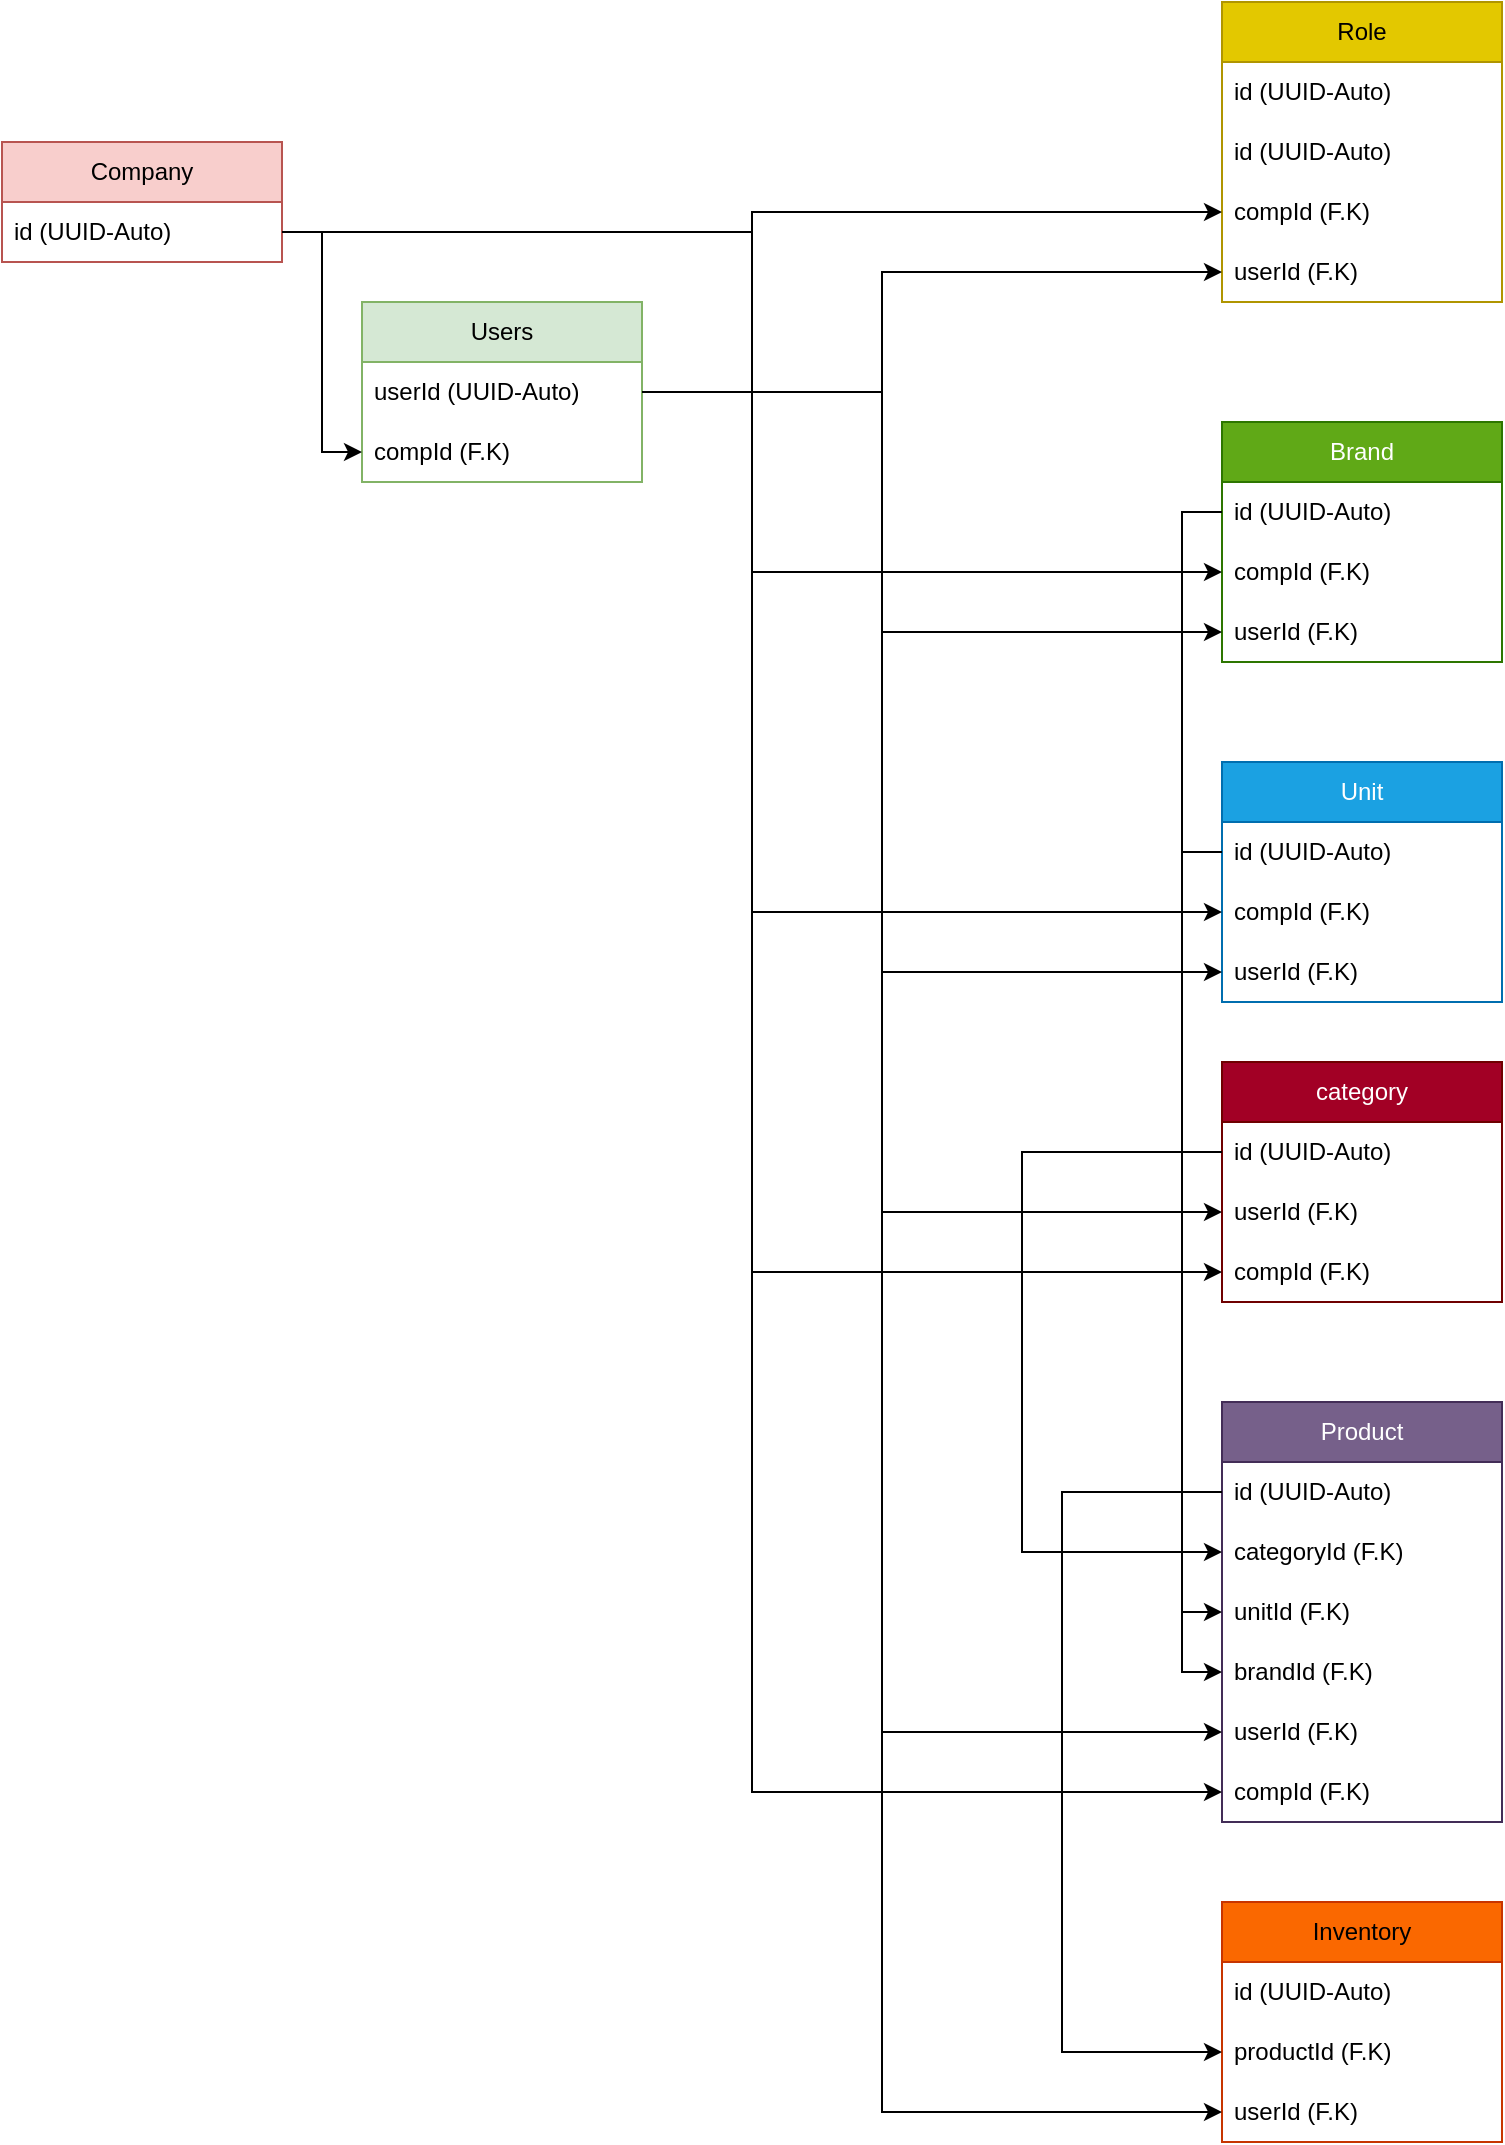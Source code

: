 <mxfile version="24.0.4" type="device">
  <diagram name="Page-1" id="qmxaoxOgT4L0kTqnZIgb">
    <mxGraphModel dx="591" dy="1442" grid="1" gridSize="10" guides="1" tooltips="1" connect="1" arrows="1" fold="1" page="1" pageScale="1" pageWidth="850" pageHeight="1100" math="0" shadow="0">
      <root>
        <mxCell id="0" />
        <mxCell id="1" parent="0" />
        <mxCell id="vEruC9I1AifXMa1CUuBE-1" value="Company" style="swimlane;fontStyle=0;childLayout=stackLayout;horizontal=1;startSize=30;horizontalStack=0;resizeParent=1;resizeParentMax=0;resizeLast=0;collapsible=1;marginBottom=0;whiteSpace=wrap;html=1;fillColor=#f8cecc;strokeColor=#b85450;" vertex="1" parent="1">
          <mxGeometry x="40" y="40" width="140" height="60" as="geometry" />
        </mxCell>
        <mxCell id="vEruC9I1AifXMa1CUuBE-2" value="id (UUID-Auto)" style="text;strokeColor=none;fillColor=none;align=left;verticalAlign=middle;spacingLeft=4;spacingRight=4;overflow=hidden;points=[[0,0.5],[1,0.5]];portConstraint=eastwest;rotatable=0;whiteSpace=wrap;html=1;" vertex="1" parent="vEruC9I1AifXMa1CUuBE-1">
          <mxGeometry y="30" width="140" height="30" as="geometry" />
        </mxCell>
        <mxCell id="vEruC9I1AifXMa1CUuBE-5" value="Users" style="swimlane;fontStyle=0;childLayout=stackLayout;horizontal=1;startSize=30;horizontalStack=0;resizeParent=1;resizeParentMax=0;resizeLast=0;collapsible=1;marginBottom=0;whiteSpace=wrap;html=1;fillColor=#d5e8d4;strokeColor=#82b366;" vertex="1" parent="1">
          <mxGeometry x="220" y="120" width="140" height="90" as="geometry" />
        </mxCell>
        <mxCell id="vEruC9I1AifXMa1CUuBE-6" value="userId (UUID-Auto)" style="text;strokeColor=none;fillColor=none;align=left;verticalAlign=middle;spacingLeft=4;spacingRight=4;overflow=hidden;points=[[0,0.5],[1,0.5]];portConstraint=eastwest;rotatable=0;whiteSpace=wrap;html=1;" vertex="1" parent="vEruC9I1AifXMa1CUuBE-5">
          <mxGeometry y="30" width="140" height="30" as="geometry" />
        </mxCell>
        <mxCell id="vEruC9I1AifXMa1CUuBE-33" value="compId (F.K)" style="text;strokeColor=none;fillColor=none;align=left;verticalAlign=middle;spacingLeft=4;spacingRight=4;overflow=hidden;points=[[0,0.5],[1,0.5]];portConstraint=eastwest;rotatable=0;whiteSpace=wrap;html=1;" vertex="1" parent="vEruC9I1AifXMa1CUuBE-5">
          <mxGeometry y="60" width="140" height="30" as="geometry" />
        </mxCell>
        <mxCell id="vEruC9I1AifXMa1CUuBE-9" value="category" style="swimlane;fontStyle=0;childLayout=stackLayout;horizontal=1;startSize=30;horizontalStack=0;resizeParent=1;resizeParentMax=0;resizeLast=0;collapsible=1;marginBottom=0;whiteSpace=wrap;html=1;fillColor=#a20025;strokeColor=#6F0000;fontColor=#ffffff;" vertex="1" parent="1">
          <mxGeometry x="650" y="500" width="140" height="120" as="geometry" />
        </mxCell>
        <mxCell id="vEruC9I1AifXMa1CUuBE-10" value="id (UUID-Auto)" style="text;strokeColor=none;fillColor=none;align=left;verticalAlign=middle;spacingLeft=4;spacingRight=4;overflow=hidden;points=[[0,0.5],[1,0.5]];portConstraint=eastwest;rotatable=0;whiteSpace=wrap;html=1;" vertex="1" parent="vEruC9I1AifXMa1CUuBE-9">
          <mxGeometry y="30" width="140" height="30" as="geometry" />
        </mxCell>
        <mxCell id="vEruC9I1AifXMa1CUuBE-49" value="userId (F.K)" style="text;strokeColor=none;fillColor=none;align=left;verticalAlign=middle;spacingLeft=4;spacingRight=4;overflow=hidden;points=[[0,0.5],[1,0.5]];portConstraint=eastwest;rotatable=0;whiteSpace=wrap;html=1;" vertex="1" parent="vEruC9I1AifXMa1CUuBE-9">
          <mxGeometry y="60" width="140" height="30" as="geometry" />
        </mxCell>
        <mxCell id="vEruC9I1AifXMa1CUuBE-32" value="compId (F.K)" style="text;strokeColor=none;fillColor=none;align=left;verticalAlign=middle;spacingLeft=4;spacingRight=4;overflow=hidden;points=[[0,0.5],[1,0.5]];portConstraint=eastwest;rotatable=0;whiteSpace=wrap;html=1;" vertex="1" parent="vEruC9I1AifXMa1CUuBE-9">
          <mxGeometry y="90" width="140" height="30" as="geometry" />
        </mxCell>
        <mxCell id="vEruC9I1AifXMa1CUuBE-13" value="Unit" style="swimlane;fontStyle=0;childLayout=stackLayout;horizontal=1;startSize=30;horizontalStack=0;resizeParent=1;resizeParentMax=0;resizeLast=0;collapsible=1;marginBottom=0;whiteSpace=wrap;html=1;fillColor=#1ba1e2;fontColor=#ffffff;strokeColor=#006EAF;" vertex="1" parent="1">
          <mxGeometry x="650" y="350" width="140" height="120" as="geometry" />
        </mxCell>
        <mxCell id="vEruC9I1AifXMa1CUuBE-14" value="id (UUID-Auto)" style="text;strokeColor=none;fillColor=none;align=left;verticalAlign=middle;spacingLeft=4;spacingRight=4;overflow=hidden;points=[[0,0.5],[1,0.5]];portConstraint=eastwest;rotatable=0;whiteSpace=wrap;html=1;" vertex="1" parent="vEruC9I1AifXMa1CUuBE-13">
          <mxGeometry y="30" width="140" height="30" as="geometry" />
        </mxCell>
        <mxCell id="vEruC9I1AifXMa1CUuBE-34" value="compId (F.K)" style="text;strokeColor=none;fillColor=none;align=left;verticalAlign=middle;spacingLeft=4;spacingRight=4;overflow=hidden;points=[[0,0.5],[1,0.5]];portConstraint=eastwest;rotatable=0;whiteSpace=wrap;html=1;" vertex="1" parent="vEruC9I1AifXMa1CUuBE-13">
          <mxGeometry y="60" width="140" height="30" as="geometry" />
        </mxCell>
        <mxCell id="vEruC9I1AifXMa1CUuBE-50" value="userId (F.K)" style="text;strokeColor=none;fillColor=none;align=left;verticalAlign=middle;spacingLeft=4;spacingRight=4;overflow=hidden;points=[[0,0.5],[1,0.5]];portConstraint=eastwest;rotatable=0;whiteSpace=wrap;html=1;" vertex="1" parent="vEruC9I1AifXMa1CUuBE-13">
          <mxGeometry y="90" width="140" height="30" as="geometry" />
        </mxCell>
        <mxCell id="vEruC9I1AifXMa1CUuBE-18" value="Role" style="swimlane;fontStyle=0;childLayout=stackLayout;horizontal=1;startSize=30;horizontalStack=0;resizeParent=1;resizeParentMax=0;resizeLast=0;collapsible=1;marginBottom=0;whiteSpace=wrap;html=1;fillColor=#e3c800;fontColor=#000000;strokeColor=#B09500;" vertex="1" parent="1">
          <mxGeometry x="650" y="-30" width="140" height="150" as="geometry" />
        </mxCell>
        <mxCell id="vEruC9I1AifXMa1CUuBE-19" value="id (UUID-Auto)" style="text;strokeColor=none;fillColor=none;align=left;verticalAlign=middle;spacingLeft=4;spacingRight=4;overflow=hidden;points=[[0,0.5],[1,0.5]];portConstraint=eastwest;rotatable=0;whiteSpace=wrap;html=1;" vertex="1" parent="vEruC9I1AifXMa1CUuBE-18">
          <mxGeometry y="30" width="140" height="30" as="geometry" />
        </mxCell>
        <mxCell id="vEruC9I1AifXMa1CUuBE-56" value="id (UUID-Auto)" style="text;strokeColor=none;fillColor=none;align=left;verticalAlign=middle;spacingLeft=4;spacingRight=4;overflow=hidden;points=[[0,0.5],[1,0.5]];portConstraint=eastwest;rotatable=0;whiteSpace=wrap;html=1;" vertex="1" parent="vEruC9I1AifXMa1CUuBE-18">
          <mxGeometry y="60" width="140" height="30" as="geometry" />
        </mxCell>
        <mxCell id="vEruC9I1AifXMa1CUuBE-30" value="compId (F.K)" style="text;strokeColor=none;fillColor=none;align=left;verticalAlign=middle;spacingLeft=4;spacingRight=4;overflow=hidden;points=[[0,0.5],[1,0.5]];portConstraint=eastwest;rotatable=0;whiteSpace=wrap;html=1;" vertex="1" parent="vEruC9I1AifXMa1CUuBE-18">
          <mxGeometry y="90" width="140" height="30" as="geometry" />
        </mxCell>
        <mxCell id="vEruC9I1AifXMa1CUuBE-48" value="userId (F.K)" style="text;strokeColor=none;fillColor=none;align=left;verticalAlign=middle;spacingLeft=4;spacingRight=4;overflow=hidden;points=[[0,0.5],[1,0.5]];portConstraint=eastwest;rotatable=0;whiteSpace=wrap;html=1;" vertex="1" parent="vEruC9I1AifXMa1CUuBE-18">
          <mxGeometry y="120" width="140" height="30" as="geometry" />
        </mxCell>
        <mxCell id="vEruC9I1AifXMa1CUuBE-22" value="Brand" style="swimlane;fontStyle=0;childLayout=stackLayout;horizontal=1;startSize=30;horizontalStack=0;resizeParent=1;resizeParentMax=0;resizeLast=0;collapsible=1;marginBottom=0;whiteSpace=wrap;html=1;fillColor=#60a917;fontColor=#ffffff;strokeColor=#2D7600;" vertex="1" parent="1">
          <mxGeometry x="650" y="180" width="140" height="120" as="geometry" />
        </mxCell>
        <mxCell id="vEruC9I1AifXMa1CUuBE-23" value="id (UUID-Auto)" style="text;strokeColor=none;fillColor=none;align=left;verticalAlign=middle;spacingLeft=4;spacingRight=4;overflow=hidden;points=[[0,0.5],[1,0.5]];portConstraint=eastwest;rotatable=0;whiteSpace=wrap;html=1;" vertex="1" parent="vEruC9I1AifXMa1CUuBE-22">
          <mxGeometry y="30" width="140" height="30" as="geometry" />
        </mxCell>
        <mxCell id="vEruC9I1AifXMa1CUuBE-35" value="compId (F.K)" style="text;strokeColor=none;fillColor=none;align=left;verticalAlign=middle;spacingLeft=4;spacingRight=4;overflow=hidden;points=[[0,0.5],[1,0.5]];portConstraint=eastwest;rotatable=0;whiteSpace=wrap;html=1;" vertex="1" parent="vEruC9I1AifXMa1CUuBE-22">
          <mxGeometry y="60" width="140" height="30" as="geometry" />
        </mxCell>
        <mxCell id="vEruC9I1AifXMa1CUuBE-57" value="userId (F.K)" style="text;strokeColor=none;fillColor=none;align=left;verticalAlign=middle;spacingLeft=4;spacingRight=4;overflow=hidden;points=[[0,0.5],[1,0.5]];portConstraint=eastwest;rotatable=0;whiteSpace=wrap;html=1;" vertex="1" parent="vEruC9I1AifXMa1CUuBE-22">
          <mxGeometry y="90" width="140" height="30" as="geometry" />
        </mxCell>
        <mxCell id="vEruC9I1AifXMa1CUuBE-26" value="Product" style="swimlane;fontStyle=0;childLayout=stackLayout;horizontal=1;startSize=30;horizontalStack=0;resizeParent=1;resizeParentMax=0;resizeLast=0;collapsible=1;marginBottom=0;whiteSpace=wrap;html=1;fillColor=#76608a;fontColor=#ffffff;strokeColor=#432D57;" vertex="1" parent="1">
          <mxGeometry x="650" y="670" width="140" height="210" as="geometry" />
        </mxCell>
        <mxCell id="vEruC9I1AifXMa1CUuBE-27" value="id (UUID-Auto)" style="text;strokeColor=none;fillColor=none;align=left;verticalAlign=middle;spacingLeft=4;spacingRight=4;overflow=hidden;points=[[0,0.5],[1,0.5]];portConstraint=eastwest;rotatable=0;whiteSpace=wrap;html=1;" vertex="1" parent="vEruC9I1AifXMa1CUuBE-26">
          <mxGeometry y="30" width="140" height="30" as="geometry" />
        </mxCell>
        <mxCell id="vEruC9I1AifXMa1CUuBE-36" value="categoryId (F.K)" style="text;strokeColor=none;fillColor=none;align=left;verticalAlign=middle;spacingLeft=4;spacingRight=4;overflow=hidden;points=[[0,0.5],[1,0.5]];portConstraint=eastwest;rotatable=0;whiteSpace=wrap;html=1;" vertex="1" parent="vEruC9I1AifXMa1CUuBE-26">
          <mxGeometry y="60" width="140" height="30" as="geometry" />
        </mxCell>
        <mxCell id="vEruC9I1AifXMa1CUuBE-37" value="unitId (F.K)" style="text;strokeColor=none;fillColor=none;align=left;verticalAlign=middle;spacingLeft=4;spacingRight=4;overflow=hidden;points=[[0,0.5],[1,0.5]];portConstraint=eastwest;rotatable=0;whiteSpace=wrap;html=1;" vertex="1" parent="vEruC9I1AifXMa1CUuBE-26">
          <mxGeometry y="90" width="140" height="30" as="geometry" />
        </mxCell>
        <mxCell id="vEruC9I1AifXMa1CUuBE-38" value="brandId (F.K)" style="text;strokeColor=none;fillColor=none;align=left;verticalAlign=middle;spacingLeft=4;spacingRight=4;overflow=hidden;points=[[0,0.5],[1,0.5]];portConstraint=eastwest;rotatable=0;whiteSpace=wrap;html=1;" vertex="1" parent="vEruC9I1AifXMa1CUuBE-26">
          <mxGeometry y="120" width="140" height="30" as="geometry" />
        </mxCell>
        <mxCell id="vEruC9I1AifXMa1CUuBE-39" value="userId (F.K)" style="text;strokeColor=none;fillColor=none;align=left;verticalAlign=middle;spacingLeft=4;spacingRight=4;overflow=hidden;points=[[0,0.5],[1,0.5]];portConstraint=eastwest;rotatable=0;whiteSpace=wrap;html=1;" vertex="1" parent="vEruC9I1AifXMa1CUuBE-26">
          <mxGeometry y="150" width="140" height="30" as="geometry" />
        </mxCell>
        <mxCell id="vEruC9I1AifXMa1CUuBE-46" value="compId (F.K)" style="text;strokeColor=none;fillColor=none;align=left;verticalAlign=middle;spacingLeft=4;spacingRight=4;overflow=hidden;points=[[0,0.5],[1,0.5]];portConstraint=eastwest;rotatable=0;whiteSpace=wrap;html=1;" vertex="1" parent="vEruC9I1AifXMa1CUuBE-26">
          <mxGeometry y="180" width="140" height="30" as="geometry" />
        </mxCell>
        <mxCell id="vEruC9I1AifXMa1CUuBE-31" style="edgeStyle=orthogonalEdgeStyle;rounded=0;orthogonalLoop=1;jettySize=auto;html=1;entryX=0;entryY=0.5;entryDx=0;entryDy=0;" edge="1" parent="1" source="vEruC9I1AifXMa1CUuBE-2" target="vEruC9I1AifXMa1CUuBE-30">
          <mxGeometry relative="1" as="geometry" />
        </mxCell>
        <mxCell id="vEruC9I1AifXMa1CUuBE-51" style="edgeStyle=orthogonalEdgeStyle;rounded=0;orthogonalLoop=1;jettySize=auto;html=1;entryX=0;entryY=0.5;entryDx=0;entryDy=0;" edge="1" parent="1" source="vEruC9I1AifXMa1CUuBE-6" target="vEruC9I1AifXMa1CUuBE-48">
          <mxGeometry relative="1" as="geometry">
            <Array as="points">
              <mxPoint x="480" y="165" />
              <mxPoint x="480" y="105" />
            </Array>
          </mxGeometry>
        </mxCell>
        <mxCell id="vEruC9I1AifXMa1CUuBE-52" style="edgeStyle=orthogonalEdgeStyle;rounded=0;orthogonalLoop=1;jettySize=auto;html=1;entryX=0;entryY=0.5;entryDx=0;entryDy=0;" edge="1" parent="1" source="vEruC9I1AifXMa1CUuBE-2" target="vEruC9I1AifXMa1CUuBE-33">
          <mxGeometry relative="1" as="geometry" />
        </mxCell>
        <mxCell id="vEruC9I1AifXMa1CUuBE-53" style="edgeStyle=orthogonalEdgeStyle;rounded=0;orthogonalLoop=1;jettySize=auto;html=1;entryX=0;entryY=0.5;entryDx=0;entryDy=0;" edge="1" parent="1" source="vEruC9I1AifXMa1CUuBE-2" target="vEruC9I1AifXMa1CUuBE-35">
          <mxGeometry relative="1" as="geometry" />
        </mxCell>
        <mxCell id="vEruC9I1AifXMa1CUuBE-54" style="edgeStyle=orthogonalEdgeStyle;rounded=0;orthogonalLoop=1;jettySize=auto;html=1;entryX=0;entryY=0.5;entryDx=0;entryDy=0;" edge="1" parent="1" source="vEruC9I1AifXMa1CUuBE-2" target="vEruC9I1AifXMa1CUuBE-34">
          <mxGeometry relative="1" as="geometry" />
        </mxCell>
        <mxCell id="vEruC9I1AifXMa1CUuBE-55" style="edgeStyle=orthogonalEdgeStyle;rounded=0;orthogonalLoop=1;jettySize=auto;html=1;entryX=0;entryY=0.5;entryDx=0;entryDy=0;" edge="1" parent="1" source="vEruC9I1AifXMa1CUuBE-2" target="vEruC9I1AifXMa1CUuBE-32">
          <mxGeometry relative="1" as="geometry" />
        </mxCell>
        <mxCell id="vEruC9I1AifXMa1CUuBE-58" style="edgeStyle=orthogonalEdgeStyle;rounded=0;orthogonalLoop=1;jettySize=auto;html=1;entryX=0;entryY=0.5;entryDx=0;entryDy=0;" edge="1" parent="1" source="vEruC9I1AifXMa1CUuBE-2" target="vEruC9I1AifXMa1CUuBE-46">
          <mxGeometry relative="1" as="geometry" />
        </mxCell>
        <mxCell id="vEruC9I1AifXMa1CUuBE-64" style="edgeStyle=orthogonalEdgeStyle;rounded=0;orthogonalLoop=1;jettySize=auto;html=1;entryX=0;entryY=0.5;entryDx=0;entryDy=0;" edge="1" parent="1" source="vEruC9I1AifXMa1CUuBE-23" target="vEruC9I1AifXMa1CUuBE-38">
          <mxGeometry relative="1" as="geometry" />
        </mxCell>
        <mxCell id="vEruC9I1AifXMa1CUuBE-71" style="edgeStyle=orthogonalEdgeStyle;rounded=0;orthogonalLoop=1;jettySize=auto;html=1;entryX=0;entryY=0.5;entryDx=0;entryDy=0;" edge="1" parent="1" source="vEruC9I1AifXMa1CUuBE-14" target="vEruC9I1AifXMa1CUuBE-37">
          <mxGeometry relative="1" as="geometry" />
        </mxCell>
        <mxCell id="vEruC9I1AifXMa1CUuBE-72" style="edgeStyle=orthogonalEdgeStyle;rounded=0;orthogonalLoop=1;jettySize=auto;html=1;entryX=0;entryY=0.5;entryDx=0;entryDy=0;" edge="1" parent="1" source="vEruC9I1AifXMa1CUuBE-10" target="vEruC9I1AifXMa1CUuBE-36">
          <mxGeometry relative="1" as="geometry">
            <Array as="points">
              <mxPoint x="550" y="545" />
              <mxPoint x="550" y="745" />
            </Array>
          </mxGeometry>
        </mxCell>
        <mxCell id="vEruC9I1AifXMa1CUuBE-73" value="Inventory" style="swimlane;fontStyle=0;childLayout=stackLayout;horizontal=1;startSize=30;horizontalStack=0;resizeParent=1;resizeParentMax=0;resizeLast=0;collapsible=1;marginBottom=0;whiteSpace=wrap;html=1;fillColor=#fa6800;fontColor=#000000;strokeColor=#C73500;" vertex="1" parent="1">
          <mxGeometry x="650" y="920" width="140" height="120" as="geometry" />
        </mxCell>
        <mxCell id="vEruC9I1AifXMa1CUuBE-74" value="id (UUID-Auto)" style="text;strokeColor=none;fillColor=none;align=left;verticalAlign=middle;spacingLeft=4;spacingRight=4;overflow=hidden;points=[[0,0.5],[1,0.5]];portConstraint=eastwest;rotatable=0;whiteSpace=wrap;html=1;" vertex="1" parent="vEruC9I1AifXMa1CUuBE-73">
          <mxGeometry y="30" width="140" height="30" as="geometry" />
        </mxCell>
        <mxCell id="vEruC9I1AifXMa1CUuBE-75" value="productId (F.K)" style="text;strokeColor=none;fillColor=none;align=left;verticalAlign=middle;spacingLeft=4;spacingRight=4;overflow=hidden;points=[[0,0.5],[1,0.5]];portConstraint=eastwest;rotatable=0;whiteSpace=wrap;html=1;" vertex="1" parent="vEruC9I1AifXMa1CUuBE-73">
          <mxGeometry y="60" width="140" height="30" as="geometry" />
        </mxCell>
        <mxCell id="vEruC9I1AifXMa1CUuBE-78" value="userId (F.K)" style="text;strokeColor=none;fillColor=none;align=left;verticalAlign=middle;spacingLeft=4;spacingRight=4;overflow=hidden;points=[[0,0.5],[1,0.5]];portConstraint=eastwest;rotatable=0;whiteSpace=wrap;html=1;" vertex="1" parent="vEruC9I1AifXMa1CUuBE-73">
          <mxGeometry y="90" width="140" height="30" as="geometry" />
        </mxCell>
        <mxCell id="vEruC9I1AifXMa1CUuBE-80" style="edgeStyle=orthogonalEdgeStyle;rounded=0;orthogonalLoop=1;jettySize=auto;html=1;entryX=0;entryY=0.5;entryDx=0;entryDy=0;" edge="1" parent="1" source="vEruC9I1AifXMa1CUuBE-6" target="vEruC9I1AifXMa1CUuBE-78">
          <mxGeometry relative="1" as="geometry">
            <Array as="points">
              <mxPoint x="480" y="165" />
              <mxPoint x="480" y="1025" />
            </Array>
          </mxGeometry>
        </mxCell>
        <mxCell id="vEruC9I1AifXMa1CUuBE-81" style="edgeStyle=orthogonalEdgeStyle;rounded=0;orthogonalLoop=1;jettySize=auto;html=1;entryX=0;entryY=0.5;entryDx=0;entryDy=0;" edge="1" parent="1" source="vEruC9I1AifXMa1CUuBE-27" target="vEruC9I1AifXMa1CUuBE-75">
          <mxGeometry relative="1" as="geometry">
            <Array as="points">
              <mxPoint x="570" y="715" />
              <mxPoint x="570" y="995" />
            </Array>
          </mxGeometry>
        </mxCell>
        <mxCell id="vEruC9I1AifXMa1CUuBE-82" style="edgeStyle=orthogonalEdgeStyle;rounded=0;orthogonalLoop=1;jettySize=auto;html=1;entryX=0;entryY=0.5;entryDx=0;entryDy=0;" edge="1" parent="1" source="vEruC9I1AifXMa1CUuBE-6" target="vEruC9I1AifXMa1CUuBE-57">
          <mxGeometry relative="1" as="geometry">
            <Array as="points">
              <mxPoint x="480" y="165" />
              <mxPoint x="480" y="285" />
            </Array>
          </mxGeometry>
        </mxCell>
        <mxCell id="vEruC9I1AifXMa1CUuBE-83" style="edgeStyle=orthogonalEdgeStyle;rounded=0;orthogonalLoop=1;jettySize=auto;html=1;" edge="1" parent="1" source="vEruC9I1AifXMa1CUuBE-6" target="vEruC9I1AifXMa1CUuBE-50">
          <mxGeometry relative="1" as="geometry">
            <Array as="points">
              <mxPoint x="480" y="165" />
              <mxPoint x="480" y="455" />
            </Array>
          </mxGeometry>
        </mxCell>
        <mxCell id="vEruC9I1AifXMa1CUuBE-84" style="edgeStyle=orthogonalEdgeStyle;rounded=0;orthogonalLoop=1;jettySize=auto;html=1;entryX=0;entryY=0.5;entryDx=0;entryDy=0;" edge="1" parent="1" source="vEruC9I1AifXMa1CUuBE-6" target="vEruC9I1AifXMa1CUuBE-49">
          <mxGeometry relative="1" as="geometry">
            <Array as="points">
              <mxPoint x="480" y="165" />
              <mxPoint x="480" y="575" />
            </Array>
          </mxGeometry>
        </mxCell>
        <mxCell id="vEruC9I1AifXMa1CUuBE-85" style="edgeStyle=orthogonalEdgeStyle;rounded=0;orthogonalLoop=1;jettySize=auto;html=1;entryX=0;entryY=0.5;entryDx=0;entryDy=0;" edge="1" parent="1" source="vEruC9I1AifXMa1CUuBE-6" target="vEruC9I1AifXMa1CUuBE-39">
          <mxGeometry relative="1" as="geometry">
            <Array as="points">
              <mxPoint x="480" y="165" />
              <mxPoint x="480" y="835" />
            </Array>
          </mxGeometry>
        </mxCell>
      </root>
    </mxGraphModel>
  </diagram>
</mxfile>
